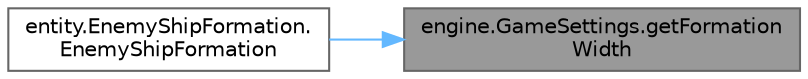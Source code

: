 digraph "engine.GameSettings.getFormationWidth"
{
 // LATEX_PDF_SIZE
  bgcolor="transparent";
  edge [fontname=Helvetica,fontsize=10,labelfontname=Helvetica,labelfontsize=10];
  node [fontname=Helvetica,fontsize=10,shape=box,height=0.2,width=0.4];
  rankdir="RL";
  Node1 [id="Node000001",label="engine.GameSettings.getFormation\lWidth",height=0.2,width=0.4,color="gray40", fillcolor="grey60", style="filled", fontcolor="black",tooltip=" "];
  Node1 -> Node2 [id="edge1_Node000001_Node000002",dir="back",color="steelblue1",style="solid",tooltip=" "];
  Node2 [id="Node000002",label="entity.EnemyShipFormation.\lEnemyShipFormation",height=0.2,width=0.4,color="grey40", fillcolor="white", style="filled",URL="$classentity_1_1_enemy_ship_formation.html#a376224dc2ff5bd7fbd919e4d6b225cdc",tooltip="Constructor, sets the initial conditions."];
}
